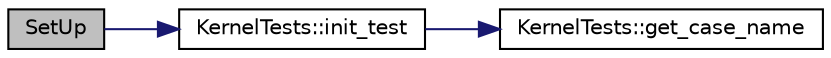 digraph "SetUp"
{
 // LATEX_PDF_SIZE
  edge [fontname="Helvetica",fontsize="10",labelfontname="Helvetica",labelfontsize="10"];
  node [fontname="Helvetica",fontsize="10",shape=record];
  rankdir="LR";
  Node1 [label="SetUp",height=0.2,width=0.4,color="black", fillcolor="grey75", style="filled", fontcolor="black",tooltip=" "];
  Node1 -> Node2 [color="midnightblue",fontsize="10",style="solid",fontname="Helvetica"];
  Node2 [label="KernelTests::init_test",height=0.2,width=0.4,color="black", fillcolor="white", style="filled",URL="$class_kernel_tests.html#abf28e5ea54fab2b0685972fe6e75560a",tooltip="Defines section in the conf.json that is used to load parameters from."];
  Node2 -> Node3 [color="midnightblue",fontsize="10",style="solid",fontname="Helvetica"];
  Node3 [label="KernelTests::get_case_name",height=0.2,width=0.4,color="black", fillcolor="white", style="filled",URL="$class_kernel_tests.html#a5a1ec6ee393f8538815bc0a82eac2e88",tooltip="Get name of the test case from JSON file."];
}
